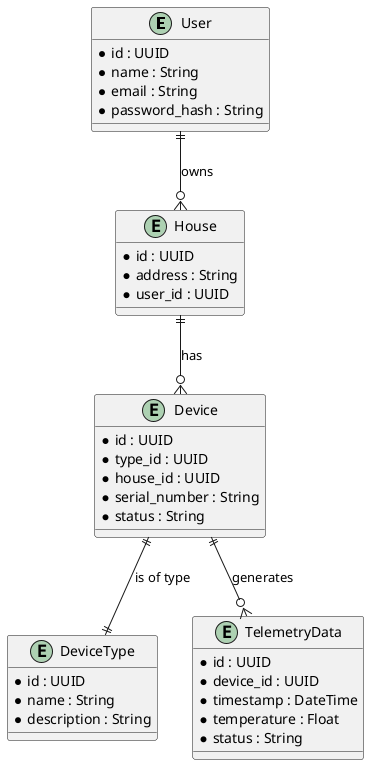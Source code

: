 @startuml
entity "User" {
    * id : UUID
    * name : String
    * email : String
    * password_hash : String
}

entity "House" {
    * id : UUID
    * address : String
    * user_id : UUID
}

entity "Device" {
    * id : UUID
    * type_id : UUID
    * house_id : UUID
    * serial_number : String
    * status : String
}

entity "DeviceType" {
    * id : UUID
    * name : String
    * description : String
}

entity "TelemetryData" {
    * id : UUID
    * device_id : UUID
    * timestamp : DateTime
    * temperature : Float
    * status : String
}

' Relationships
User ||--o{ House : "owns"
House ||--o{ Device : "has"
Device ||--|| DeviceType : "is of type"
Device ||--o{ TelemetryData : "generates"
@enduml
